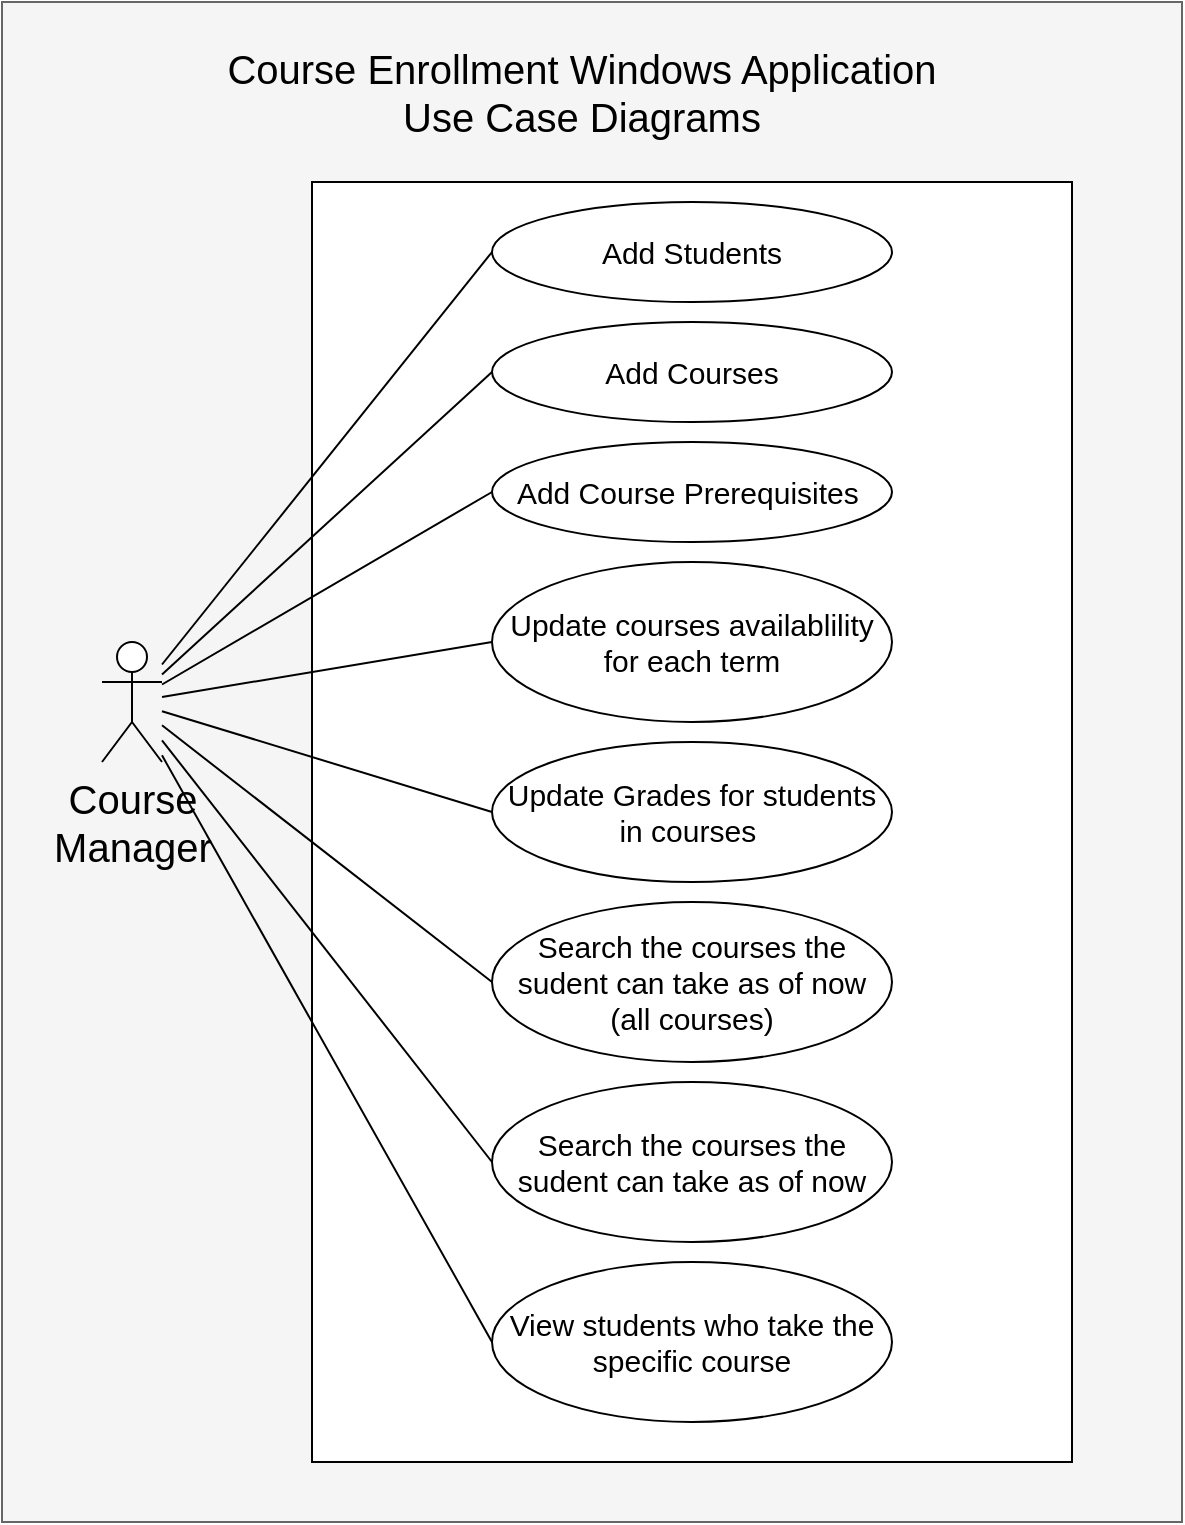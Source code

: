 <mxfile version="17.2.4" type="device"><diagram id="pmnt8M1Wtktwgu7otKr9" name="Page-1"><mxGraphModel dx="1102" dy="756" grid="1" gridSize="10" guides="1" tooltips="1" connect="1" arrows="1" fold="1" page="1" pageScale="1" pageWidth="827" pageHeight="1169" math="0" shadow="0"><root><mxCell id="0"/><mxCell id="1" parent="0"/><mxCell id="LwsW_b9yzk86GNm_eu6q-1" value="" style="rounded=0;whiteSpace=wrap;html=1;fillColor=#f5f5f5;fontColor=#333333;strokeColor=#666666;" parent="1" vertex="1"><mxGeometry x="110" y="60" width="590" height="760" as="geometry"/></mxCell><mxCell id="LwsW_b9yzk86GNm_eu6q-2" value="" style="rounded=0;whiteSpace=wrap;html=1;" parent="1" vertex="1"><mxGeometry x="265" y="150" width="380" height="640" as="geometry"/></mxCell><mxCell id="LwsW_b9yzk86GNm_eu6q-3" value="Course Enrollment Windows Application Use Case Diagrams" style="text;html=1;strokeColor=none;fillColor=none;align=center;verticalAlign=middle;whiteSpace=wrap;rounded=0;fontSize=20;" parent="1" vertex="1"><mxGeometry x="210" y="70" width="380" height="70" as="geometry"/></mxCell><mxCell id="LwsW_b9yzk86GNm_eu6q-11" style="rounded=0;orthogonalLoop=1;jettySize=auto;html=1;entryX=0;entryY=0.5;entryDx=0;entryDy=0;fontSize=18;endArrow=none;endFill=0;" parent="1" source="LwsW_b9yzk86GNm_eu6q-4" target="LwsW_b9yzk86GNm_eu6q-7" edge="1"><mxGeometry relative="1" as="geometry"/></mxCell><mxCell id="LwsW_b9yzk86GNm_eu6q-12" style="edgeStyle=none;rounded=0;orthogonalLoop=1;jettySize=auto;html=1;entryX=0;entryY=0.5;entryDx=0;entryDy=0;fontSize=18;endArrow=none;endFill=0;" parent="1" source="LwsW_b9yzk86GNm_eu6q-4" target="LwsW_b9yzk86GNm_eu6q-8" edge="1"><mxGeometry relative="1" as="geometry"/></mxCell><mxCell id="LwsW_b9yzk86GNm_eu6q-13" style="edgeStyle=none;rounded=0;orthogonalLoop=1;jettySize=auto;html=1;entryX=0;entryY=0.5;entryDx=0;entryDy=0;fontSize=18;endArrow=none;endFill=0;" parent="1" source="LwsW_b9yzk86GNm_eu6q-4" target="LwsW_b9yzk86GNm_eu6q-9" edge="1"><mxGeometry relative="1" as="geometry"/></mxCell><mxCell id="LwsW_b9yzk86GNm_eu6q-14" style="edgeStyle=none;rounded=0;orthogonalLoop=1;jettySize=auto;html=1;entryX=0;entryY=0.5;entryDx=0;entryDy=0;fontSize=18;endArrow=none;endFill=0;" parent="1" source="LwsW_b9yzk86GNm_eu6q-4" target="LwsW_b9yzk86GNm_eu6q-10" edge="1"><mxGeometry relative="1" as="geometry"/></mxCell><mxCell id="-Z6APRkXL1z-Luc6uWJl-1" style="rounded=0;orthogonalLoop=1;jettySize=auto;html=1;entryX=0;entryY=0.5;entryDx=0;entryDy=0;endArrow=none;endFill=0;" parent="1" source="LwsW_b9yzk86GNm_eu6q-4" target="LwsW_b9yzk86GNm_eu6q-16" edge="1"><mxGeometry relative="1" as="geometry"/></mxCell><mxCell id="-Z6APRkXL1z-Luc6uWJl-2" style="edgeStyle=none;rounded=0;orthogonalLoop=1;jettySize=auto;html=1;entryX=0;entryY=0.5;entryDx=0;entryDy=0;endArrow=none;endFill=0;" parent="1" source="LwsW_b9yzk86GNm_eu6q-4" target="LwsW_b9yzk86GNm_eu6q-17" edge="1"><mxGeometry relative="1" as="geometry"/></mxCell><mxCell id="-Z6APRkXL1z-Luc6uWJl-4" style="edgeStyle=none;rounded=0;orthogonalLoop=1;jettySize=auto;html=1;entryX=0;entryY=0.5;entryDx=0;entryDy=0;endArrow=none;endFill=0;" parent="1" source="LwsW_b9yzk86GNm_eu6q-4" target="-Z6APRkXL1z-Luc6uWJl-3" edge="1"><mxGeometry relative="1" as="geometry"/></mxCell><mxCell id="LwsW_b9yzk86GNm_eu6q-4" value="Course &lt;br&gt;Manager" style="shape=umlActor;verticalLabelPosition=bottom;verticalAlign=top;html=1;outlineConnect=0;fontSize=20;" parent="1" vertex="1"><mxGeometry x="160" y="380" width="30" height="60" as="geometry"/></mxCell><mxCell id="LwsW_b9yzk86GNm_eu6q-5" value="Add Students" style="ellipse;whiteSpace=wrap;html=1;fontSize=15;" parent="1" vertex="1"><mxGeometry x="355" y="160" width="200" height="50" as="geometry"/></mxCell><mxCell id="LwsW_b9yzk86GNm_eu6q-6" value="" style="endArrow=none;html=1;rounded=0;fontSize=20;entryX=0;entryY=0.5;entryDx=0;entryDy=0;" parent="1" source="LwsW_b9yzk86GNm_eu6q-4" target="LwsW_b9yzk86GNm_eu6q-5" edge="1"><mxGeometry width="50" height="50" relative="1" as="geometry"><mxPoint x="450" y="450" as="sourcePoint"/><mxPoint x="500" y="400" as="targetPoint"/></mxGeometry></mxCell><mxCell id="LwsW_b9yzk86GNm_eu6q-7" value="Add Courses" style="ellipse;whiteSpace=wrap;html=1;fontSize=15;" parent="1" vertex="1"><mxGeometry x="355" y="220" width="200" height="50" as="geometry"/></mxCell><mxCell id="LwsW_b9yzk86GNm_eu6q-8" value="Add Course Prerequisites&amp;nbsp;" style="ellipse;whiteSpace=wrap;html=1;fontSize=15;" parent="1" vertex="1"><mxGeometry x="355" y="280" width="200" height="50" as="geometry"/></mxCell><mxCell id="LwsW_b9yzk86GNm_eu6q-9" value="&lt;font style=&quot;font-size: 15px;&quot;&gt;Update courses availablility for each term&lt;/font&gt;" style="ellipse;whiteSpace=wrap;html=1;fontSize=15;" parent="1" vertex="1"><mxGeometry x="355" y="340" width="200" height="80" as="geometry"/></mxCell><mxCell id="LwsW_b9yzk86GNm_eu6q-10" value="&lt;font style=&quot;font-size: 15px;&quot;&gt;Update Grades for students in courses&amp;nbsp;&lt;/font&gt;" style="ellipse;whiteSpace=wrap;html=1;fontSize=15;" parent="1" vertex="1"><mxGeometry x="355" y="430" width="200" height="70" as="geometry"/></mxCell><mxCell id="LwsW_b9yzk86GNm_eu6q-16" value="&lt;font style=&quot;font-size: 15px&quot;&gt;Search the courses the sudent can take as of now (all courses)&lt;/font&gt;" style="ellipse;whiteSpace=wrap;html=1;fontSize=15;" parent="1" vertex="1"><mxGeometry x="355" y="510" width="200" height="80" as="geometry"/></mxCell><mxCell id="LwsW_b9yzk86GNm_eu6q-17" value="&lt;font style=&quot;font-size: 15px;&quot;&gt;Search the courses the sudent can take as of now&lt;/font&gt;" style="ellipse;whiteSpace=wrap;html=1;fontSize=15;" parent="1" vertex="1"><mxGeometry x="355" y="600" width="200" height="80" as="geometry"/></mxCell><mxCell id="-Z6APRkXL1z-Luc6uWJl-3" value="&lt;font style=&quot;font-size: 15px&quot;&gt;View students who take the specific course&lt;/font&gt;" style="ellipse;whiteSpace=wrap;html=1;fontSize=15;" parent="1" vertex="1"><mxGeometry x="355" y="690" width="200" height="80" as="geometry"/></mxCell></root></mxGraphModel></diagram></mxfile>